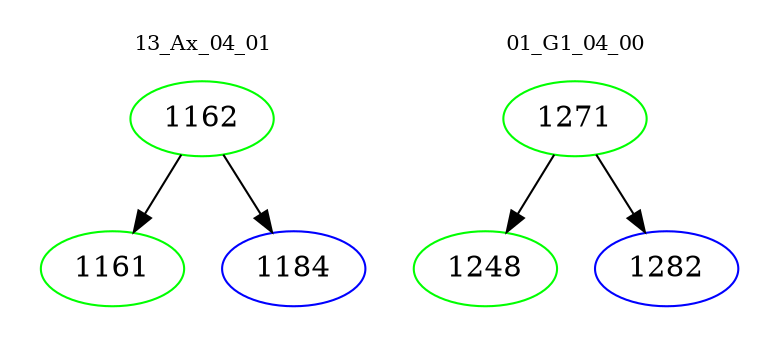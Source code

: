 digraph{
subgraph cluster_0 {
color = white
label = "13_Ax_04_01";
fontsize=10;
T0_1162 [label="1162", color="green"]
T0_1162 -> T0_1161 [color="black"]
T0_1161 [label="1161", color="green"]
T0_1162 -> T0_1184 [color="black"]
T0_1184 [label="1184", color="blue"]
}
subgraph cluster_1 {
color = white
label = "01_G1_04_00";
fontsize=10;
T1_1271 [label="1271", color="green"]
T1_1271 -> T1_1248 [color="black"]
T1_1248 [label="1248", color="green"]
T1_1271 -> T1_1282 [color="black"]
T1_1282 [label="1282", color="blue"]
}
}
